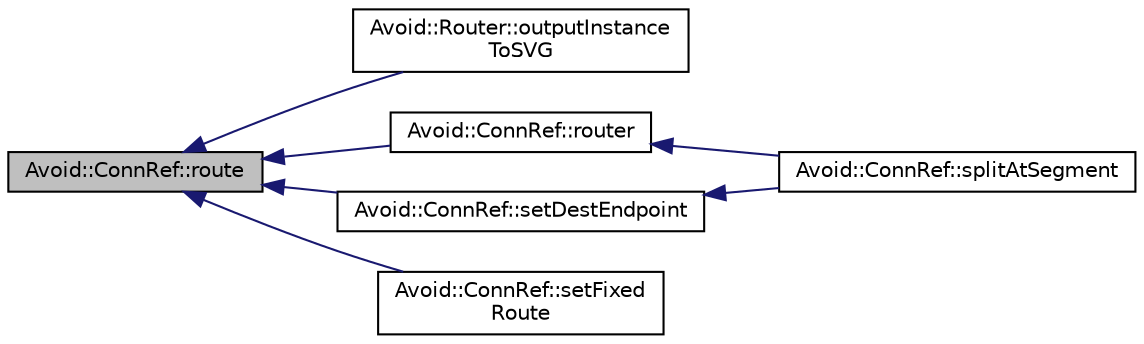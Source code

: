 digraph "Avoid::ConnRef::route"
{
  edge [fontname="Helvetica",fontsize="10",labelfontname="Helvetica",labelfontsize="10"];
  node [fontname="Helvetica",fontsize="10",shape=record];
  rankdir="LR";
  Node42 [label="Avoid::ConnRef::route",height=0.2,width=0.4,color="black", fillcolor="grey75", style="filled", fontcolor="black"];
  Node42 -> Node43 [dir="back",color="midnightblue",fontsize="10",style="solid",fontname="Helvetica"];
  Node43 [label="Avoid::Router::outputInstance\lToSVG",height=0.2,width=0.4,color="black", fillcolor="white", style="filled",URL="$classAvoid_1_1Router.html#a458aae2d6447e0958e4916a8c29bbb47",tooltip="Generates an SVG file containing debug output and code that can be used to regenerate the instance..."];
  Node42 -> Node44 [dir="back",color="midnightblue",fontsize="10",style="solid",fontname="Helvetica"];
  Node44 [label="Avoid::ConnRef::router",height=0.2,width=0.4,color="black", fillcolor="white", style="filled",URL="$classAvoid_1_1ConnRef.html#ace9257a67e94c7899c75af0362e5836f",tooltip="Returns a pointer to the router scene this connector is in. "];
  Node44 -> Node45 [dir="back",color="midnightblue",fontsize="10",style="solid",fontname="Helvetica"];
  Node45 [label="Avoid::ConnRef::splitAtSegment",height=0.2,width=0.4,color="black", fillcolor="white", style="filled",URL="$classAvoid_1_1ConnRef.html#a372f58a93c0296814de8d4a3075ad5e4",tooltip="Splits a connector in the centre of the segmentNth segment and creates a junction point there as well..."];
  Node42 -> Node46 [dir="back",color="midnightblue",fontsize="10",style="solid",fontname="Helvetica"];
  Node46 [label="Avoid::ConnRef::setDestEndpoint",height=0.2,width=0.4,color="black", fillcolor="white", style="filled",URL="$classAvoid_1_1ConnRef.html#a7b216c9aa42811f1f2786adbda84f02e",tooltip="Sets just a new destination endpoint for this connector. "];
  Node46 -> Node45 [dir="back",color="midnightblue",fontsize="10",style="solid",fontname="Helvetica"];
  Node42 -> Node47 [dir="back",color="midnightblue",fontsize="10",style="solid",fontname="Helvetica"];
  Node47 [label="Avoid::ConnRef::setFixed\lRoute",height=0.2,width=0.4,color="black", fillcolor="white", style="filled",URL="$classAvoid_1_1ConnRef.html#a392eeffe4cdd76267b0d1bb654562382",tooltip="Sets a fixed user-specified route for this connector. "];
}
